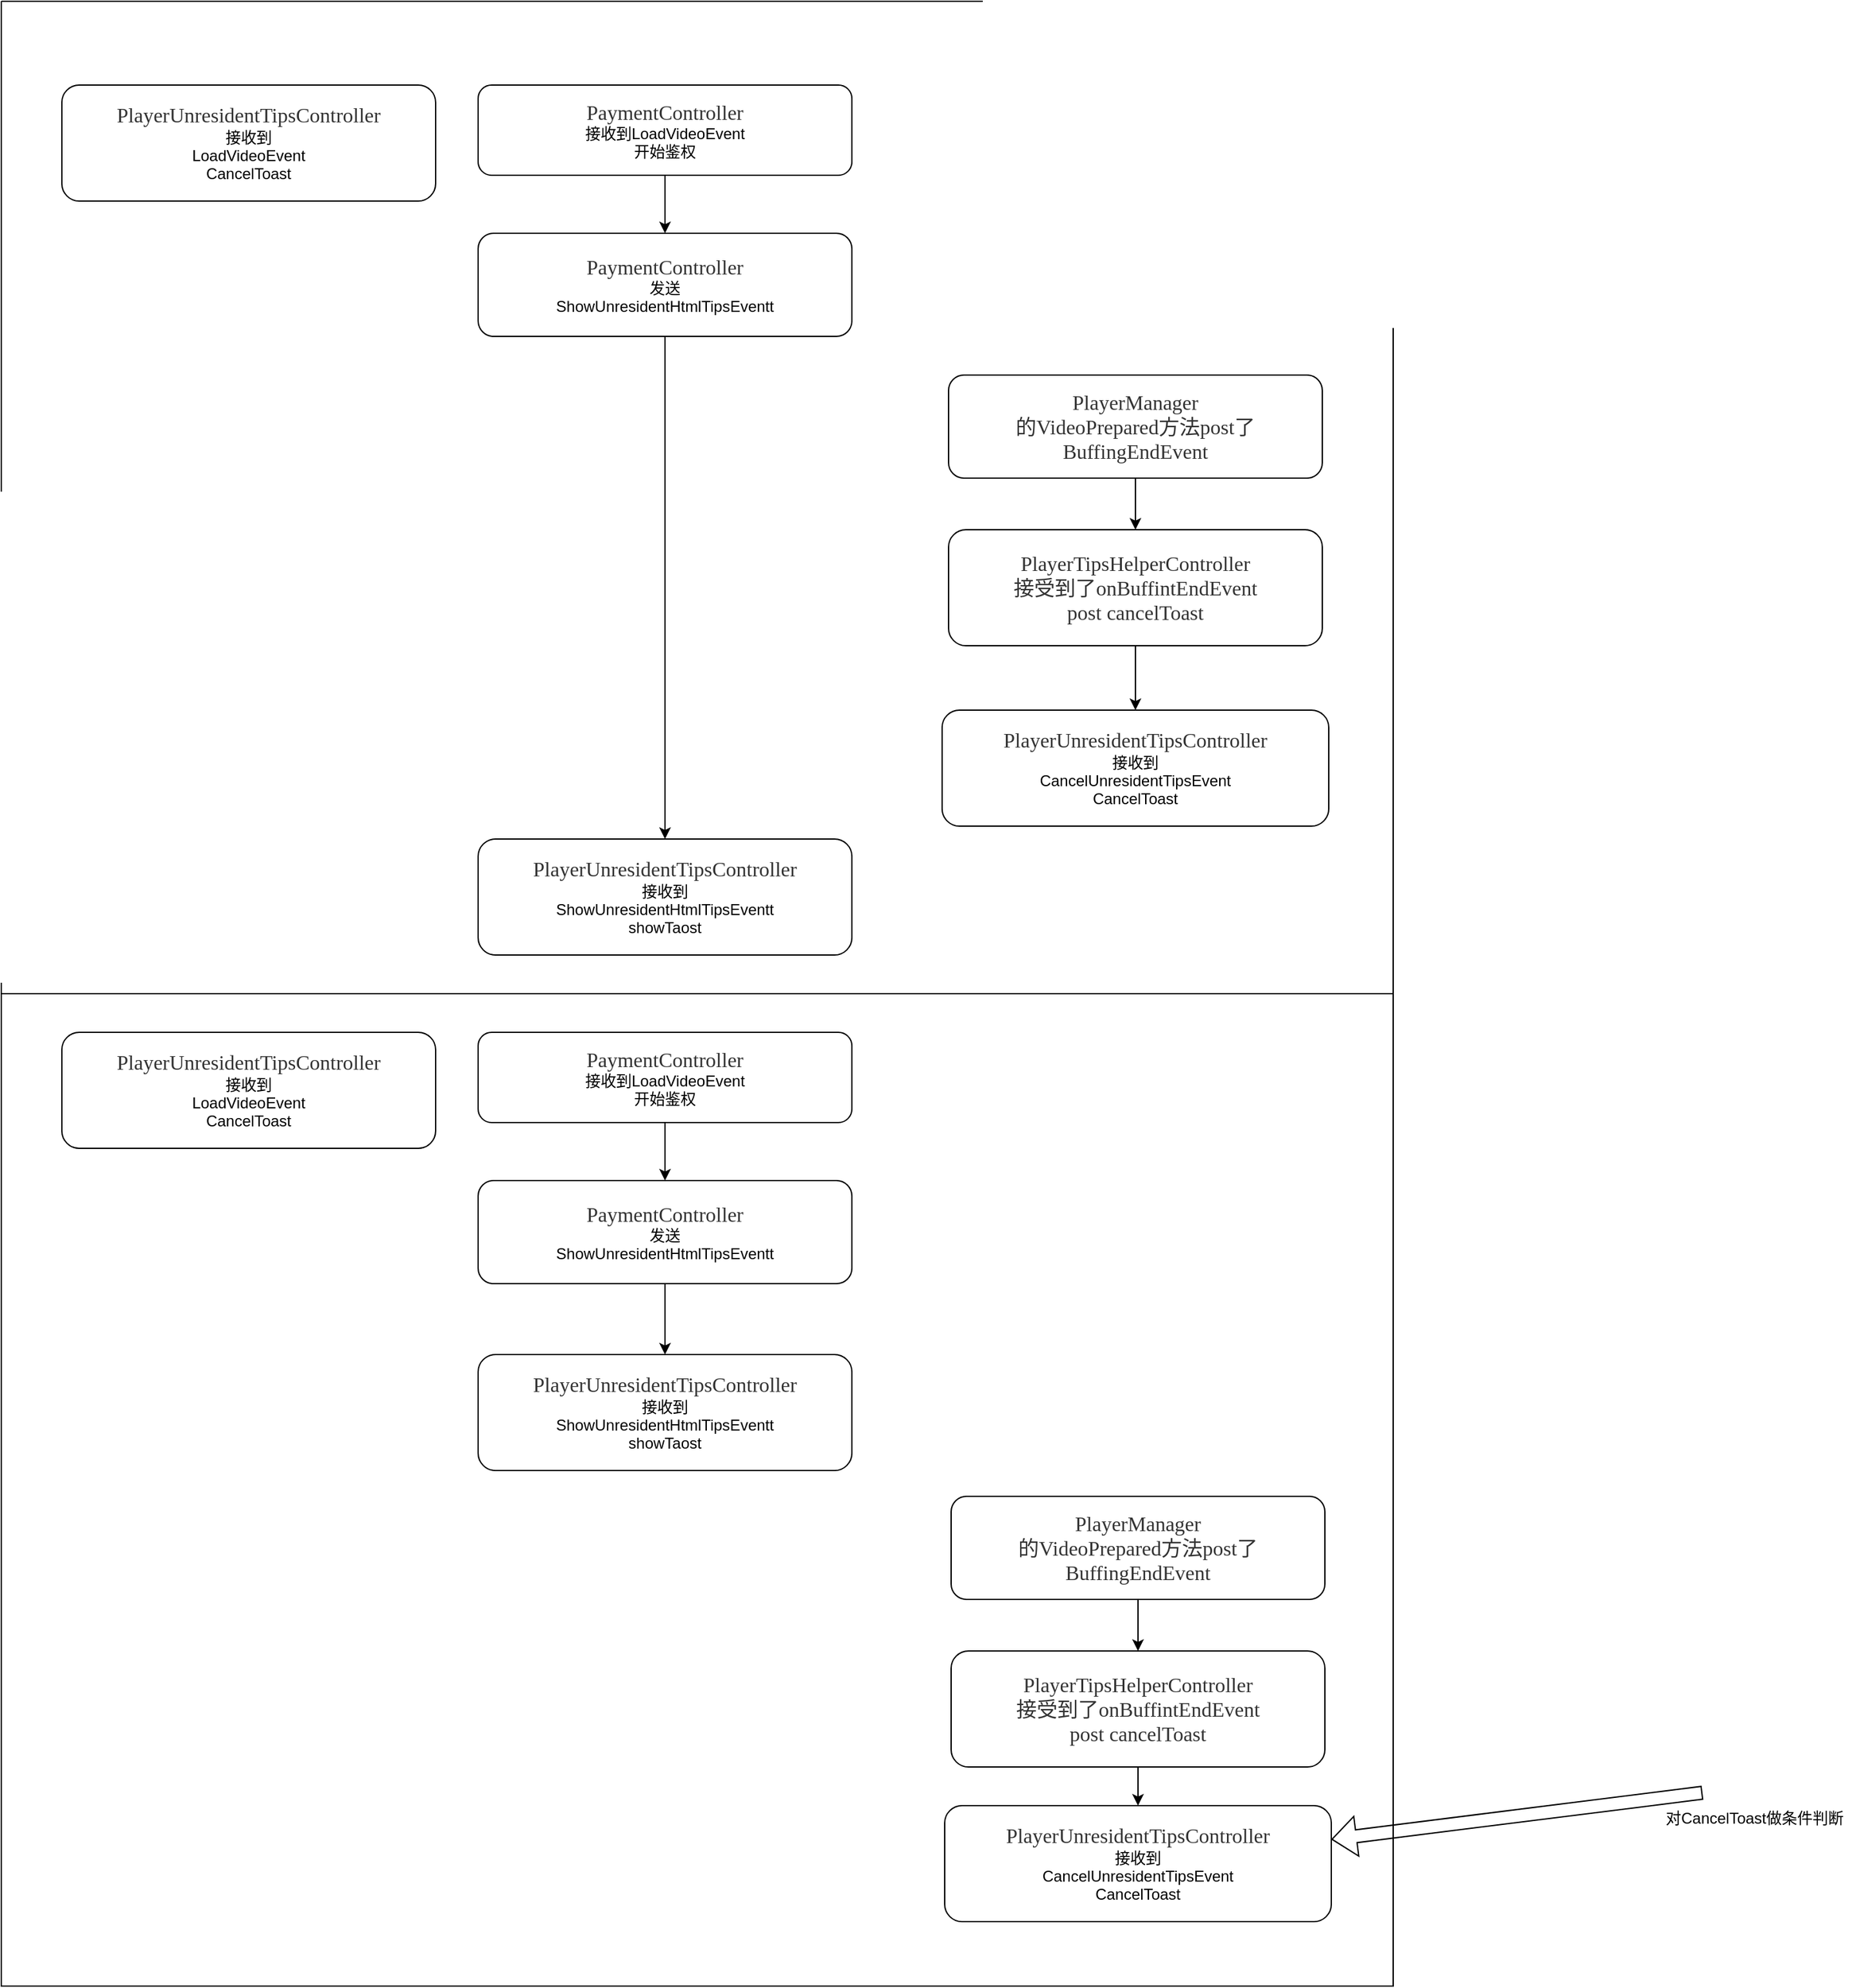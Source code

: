 <mxfile version="15.9.4" type="github">
  <diagram id="C5RBs43oDa-KdzZeNtuy" name="Page-1">
    <mxGraphModel dx="2864" dy="1024" grid="1" gridSize="10" guides="1" tooltips="1" connect="1" arrows="1" fold="1" page="1" pageScale="1" pageWidth="827" pageHeight="1169" math="0" shadow="0">
      <root>
        <mxCell id="WIyWlLk6GJQsqaUBKTNV-0" />
        <mxCell id="WIyWlLk6GJQsqaUBKTNV-1" parent="WIyWlLk6GJQsqaUBKTNV-0" />
        <mxCell id="oYDgnMxmBpCM6dXQPFL9-28" value="" style="swimlane;startSize=0;" vertex="1" parent="WIyWlLk6GJQsqaUBKTNV-1">
          <mxGeometry x="-460" y="930" width="1080" height="770" as="geometry" />
        </mxCell>
        <mxCell id="oYDgnMxmBpCM6dXQPFL9-30" value="" style="shape=flexArrow;endArrow=classic;html=1;rounded=0;" edge="1" parent="oYDgnMxmBpCM6dXQPFL9-28" target="oYDgnMxmBpCM6dXQPFL9-16">
          <mxGeometry width="50" height="50" relative="1" as="geometry">
            <mxPoint x="1320" y="620" as="sourcePoint" />
            <mxPoint x="440" y="600" as="targetPoint" />
          </mxGeometry>
        </mxCell>
        <mxCell id="oYDgnMxmBpCM6dXQPFL9-0" value="&lt;span style=&quot;font-size: 16px ; color: rgb(51 , 51 , 51) ; font-family: &amp;#34;lexend&amp;#34; , &amp;#34;sourcecodepro&amp;#34; , &amp;#34;notosanssc&amp;#34; ; text-align: left ; background-color: rgb(255 , 255 , 255)&quot;&gt;PlayerUnresidentTipsController&lt;br&gt;&lt;/span&gt;接收到&lt;br&gt;LoadVideoEvent&lt;br&gt;CancelToast" style="rounded=1;whiteSpace=wrap;html=1;" vertex="1" parent="WIyWlLk6GJQsqaUBKTNV-1">
          <mxGeometry x="-413" y="225" width="290" height="90" as="geometry" />
        </mxCell>
        <mxCell id="oYDgnMxmBpCM6dXQPFL9-1" value="&lt;span style=&quot;font-size: 16px ; color: rgb(51 , 51 , 51) ; font-family: &amp;#34;lexend&amp;#34; , &amp;#34;sourcecodepro&amp;#34; , &amp;#34;notosanssc&amp;#34; ; text-align: left ; background-color: rgb(255 , 255 , 255)&quot;&gt;PlayerUnresidentTipsController&lt;br&gt;&lt;/span&gt;接收到&lt;br&gt;CancelUnresidentTipsEvent&lt;br&gt;CancelToast" style="rounded=1;whiteSpace=wrap;html=1;" vertex="1" parent="WIyWlLk6GJQsqaUBKTNV-1">
          <mxGeometry x="270" y="710" width="300" height="90" as="geometry" />
        </mxCell>
        <mxCell id="oYDgnMxmBpCM6dXQPFL9-3" value="&lt;span style=&quot;font-size: 16px ; color: rgb(51 , 51 , 51) ; font-family: &amp;#34;lexend&amp;#34; , &amp;#34;sourcecodepro&amp;#34; , &amp;#34;notosanssc&amp;#34; ; text-align: left ; background-color: rgb(255 , 255 , 255)&quot;&gt;PlayerUnresidentTipsController&lt;br&gt;&lt;/span&gt;接收到&lt;br&gt;ShowUnresidentHtmlTipsEventt&lt;br&gt;showTaost" style="rounded=1;whiteSpace=wrap;html=1;" vertex="1" parent="WIyWlLk6GJQsqaUBKTNV-1">
          <mxGeometry x="-90" y="810" width="290" height="90" as="geometry" />
        </mxCell>
        <mxCell id="oYDgnMxmBpCM6dXQPFL9-8" style="edgeStyle=orthogonalEdgeStyle;rounded=0;orthogonalLoop=1;jettySize=auto;html=1;entryX=0.5;entryY=0;entryDx=0;entryDy=0;" edge="1" parent="WIyWlLk6GJQsqaUBKTNV-1" source="oYDgnMxmBpCM6dXQPFL9-5" target="oYDgnMxmBpCM6dXQPFL9-6">
          <mxGeometry relative="1" as="geometry" />
        </mxCell>
        <mxCell id="oYDgnMxmBpCM6dXQPFL9-5" value="&lt;div&gt;&lt;font color=&quot;#333333&quot; face=&quot;lexend, sourcecodepro, notosanssc&quot; size=&quot;3&quot;&gt;&lt;span style=&quot;background-color: rgb(255 , 255 , 255)&quot;&gt;PlayerManager&lt;/span&gt;&lt;/font&gt;&lt;/div&gt;&lt;div&gt;&lt;font color=&quot;#333333&quot; face=&quot;lexend, sourcecodepro, notosanssc&quot; size=&quot;3&quot;&gt;&lt;span style=&quot;background-color: rgb(255 , 255 , 255)&quot;&gt;的VideoPrepared方法post了BuffingEndEvent&lt;/span&gt;&lt;/font&gt;&lt;/div&gt;" style="rounded=1;whiteSpace=wrap;html=1;" vertex="1" parent="WIyWlLk6GJQsqaUBKTNV-1">
          <mxGeometry x="275" y="450" width="290" height="80" as="geometry" />
        </mxCell>
        <mxCell id="oYDgnMxmBpCM6dXQPFL9-7" style="rounded=0;orthogonalLoop=1;jettySize=auto;html=1;entryX=0.5;entryY=0;entryDx=0;entryDy=0;edgeStyle=orthogonalEdgeStyle;" edge="1" parent="WIyWlLk6GJQsqaUBKTNV-1" source="oYDgnMxmBpCM6dXQPFL9-6" target="oYDgnMxmBpCM6dXQPFL9-1">
          <mxGeometry relative="1" as="geometry" />
        </mxCell>
        <mxCell id="oYDgnMxmBpCM6dXQPFL9-6" value="&lt;span style=&quot;font-size: 16px ; color: rgb(51 , 51 , 51) ; font-family: &amp;#34;lexend&amp;#34; , &amp;#34;sourcecodepro&amp;#34; , &amp;#34;notosanssc&amp;#34; ; text-align: left ; background-color: rgb(255 , 255 , 255)&quot;&gt;PlayerTipsHelperController &lt;br&gt;接受到了onBuffintEndEvent &lt;br&gt;post cancelToast&lt;/span&gt;" style="rounded=1;whiteSpace=wrap;html=1;" vertex="1" parent="WIyWlLk6GJQsqaUBKTNV-1">
          <mxGeometry x="275" y="570" width="290" height="90" as="geometry" />
        </mxCell>
        <mxCell id="oYDgnMxmBpCM6dXQPFL9-14" style="edgeStyle=orthogonalEdgeStyle;rounded=0;orthogonalLoop=1;jettySize=auto;html=1;entryX=0.5;entryY=0;entryDx=0;entryDy=0;" edge="1" parent="WIyWlLk6GJQsqaUBKTNV-1" source="oYDgnMxmBpCM6dXQPFL9-9" target="oYDgnMxmBpCM6dXQPFL9-3">
          <mxGeometry relative="1" as="geometry" />
        </mxCell>
        <mxCell id="oYDgnMxmBpCM6dXQPFL9-9" value="&lt;span style=&quot;font-size: 16px ; color: rgb(51 , 51 , 51) ; font-family: &amp;#34;lexend&amp;#34; , &amp;#34;sourcecodepro&amp;#34; , &amp;#34;notosanssc&amp;#34; ; text-align: left ; background-color: rgb(255 , 255 , 255)&quot;&gt;PaymentController&lt;br&gt;&lt;/span&gt;发送&lt;br&gt;ShowUnresidentHtmlTipsEventt" style="rounded=1;whiteSpace=wrap;html=1;" vertex="1" parent="WIyWlLk6GJQsqaUBKTNV-1">
          <mxGeometry x="-90" y="340" width="290" height="80" as="geometry" />
        </mxCell>
        <mxCell id="oYDgnMxmBpCM6dXQPFL9-12" style="edgeStyle=orthogonalEdgeStyle;rounded=0;orthogonalLoop=1;jettySize=auto;html=1;" edge="1" parent="WIyWlLk6GJQsqaUBKTNV-1" source="oYDgnMxmBpCM6dXQPFL9-11" target="oYDgnMxmBpCM6dXQPFL9-9">
          <mxGeometry relative="1" as="geometry" />
        </mxCell>
        <mxCell id="oYDgnMxmBpCM6dXQPFL9-11" value="&lt;span style=&quot;font-size: 16px ; color: rgb(51 , 51 , 51) ; font-family: &amp;#34;lexend&amp;#34; , &amp;#34;sourcecodepro&amp;#34; , &amp;#34;notosanssc&amp;#34; ; text-align: left ; background-color: rgb(255 , 255 , 255)&quot;&gt;PaymentController&lt;br&gt;&lt;/span&gt;接收到LoadVideoEvent&lt;br&gt;开始鉴权" style="rounded=1;whiteSpace=wrap;html=1;" vertex="1" parent="WIyWlLk6GJQsqaUBKTNV-1">
          <mxGeometry x="-90" y="225" width="290" height="70" as="geometry" />
        </mxCell>
        <mxCell id="oYDgnMxmBpCM6dXQPFL9-15" value="&lt;span style=&quot;font-size: 16px ; color: rgb(51 , 51 , 51) ; font-family: &amp;#34;lexend&amp;#34; , &amp;#34;sourcecodepro&amp;#34; , &amp;#34;notosanssc&amp;#34; ; text-align: left ; background-color: rgb(255 , 255 , 255)&quot;&gt;PlayerUnresidentTipsController&lt;br&gt;&lt;/span&gt;接收到&lt;br&gt;LoadVideoEvent&lt;br&gt;CancelToast" style="rounded=1;whiteSpace=wrap;html=1;" vertex="1" parent="WIyWlLk6GJQsqaUBKTNV-1">
          <mxGeometry x="-413" y="960" width="290" height="90" as="geometry" />
        </mxCell>
        <mxCell id="oYDgnMxmBpCM6dXQPFL9-16" value="&lt;span style=&quot;font-size: 16px ; color: rgb(51 , 51 , 51) ; font-family: &amp;#34;lexend&amp;#34; , &amp;#34;sourcecodepro&amp;#34; , &amp;#34;notosanssc&amp;#34; ; text-align: left ; background-color: rgb(255 , 255 , 255)&quot;&gt;PlayerUnresidentTipsController&lt;br&gt;&lt;/span&gt;接收到&lt;br&gt;CancelUnresidentTipsEvent&lt;br&gt;CancelToast" style="rounded=1;whiteSpace=wrap;html=1;" vertex="1" parent="WIyWlLk6GJQsqaUBKTNV-1">
          <mxGeometry x="272" y="1560" width="300" height="90" as="geometry" />
        </mxCell>
        <mxCell id="oYDgnMxmBpCM6dXQPFL9-17" value="&lt;span style=&quot;font-size: 16px ; color: rgb(51 , 51 , 51) ; font-family: &amp;#34;lexend&amp;#34; , &amp;#34;sourcecodepro&amp;#34; , &amp;#34;notosanssc&amp;#34; ; text-align: left ; background-color: rgb(255 , 255 , 255)&quot;&gt;PlayerUnresidentTipsController&lt;br&gt;&lt;/span&gt;接收到&lt;br&gt;ShowUnresidentHtmlTipsEventt&lt;br&gt;showTaost" style="rounded=1;whiteSpace=wrap;html=1;" vertex="1" parent="WIyWlLk6GJQsqaUBKTNV-1">
          <mxGeometry x="-90" y="1210" width="290" height="90" as="geometry" />
        </mxCell>
        <mxCell id="oYDgnMxmBpCM6dXQPFL9-18" style="edgeStyle=orthogonalEdgeStyle;rounded=0;orthogonalLoop=1;jettySize=auto;html=1;entryX=0.5;entryY=0;entryDx=0;entryDy=0;" edge="1" source="oYDgnMxmBpCM6dXQPFL9-19" target="oYDgnMxmBpCM6dXQPFL9-21" parent="WIyWlLk6GJQsqaUBKTNV-1">
          <mxGeometry relative="1" as="geometry" />
        </mxCell>
        <mxCell id="oYDgnMxmBpCM6dXQPFL9-19" value="&lt;div&gt;&lt;font color=&quot;#333333&quot; face=&quot;lexend, sourcecodepro, notosanssc&quot; size=&quot;3&quot;&gt;&lt;span style=&quot;background-color: rgb(255 , 255 , 255)&quot;&gt;PlayerManager&lt;/span&gt;&lt;/font&gt;&lt;/div&gt;&lt;div&gt;&lt;font color=&quot;#333333&quot; face=&quot;lexend, sourcecodepro, notosanssc&quot; size=&quot;3&quot;&gt;&lt;span style=&quot;background-color: rgb(255 , 255 , 255)&quot;&gt;的VideoPrepared方法post了BuffingEndEvent&lt;/span&gt;&lt;/font&gt;&lt;/div&gt;" style="rounded=1;whiteSpace=wrap;html=1;" vertex="1" parent="WIyWlLk6GJQsqaUBKTNV-1">
          <mxGeometry x="277" y="1320" width="290" height="80" as="geometry" />
        </mxCell>
        <mxCell id="oYDgnMxmBpCM6dXQPFL9-20" style="rounded=0;orthogonalLoop=1;jettySize=auto;html=1;entryX=0.5;entryY=0;entryDx=0;entryDy=0;edgeStyle=orthogonalEdgeStyle;" edge="1" source="oYDgnMxmBpCM6dXQPFL9-21" target="oYDgnMxmBpCM6dXQPFL9-16" parent="WIyWlLk6GJQsqaUBKTNV-1">
          <mxGeometry relative="1" as="geometry" />
        </mxCell>
        <mxCell id="oYDgnMxmBpCM6dXQPFL9-21" value="&lt;span style=&quot;font-size: 16px ; color: rgb(51 , 51 , 51) ; font-family: &amp;#34;lexend&amp;#34; , &amp;#34;sourcecodepro&amp;#34; , &amp;#34;notosanssc&amp;#34; ; text-align: left ; background-color: rgb(255 , 255 , 255)&quot;&gt;PlayerTipsHelperController &lt;br&gt;接受到了onBuffintEndEvent &lt;br&gt;post cancelToast&lt;/span&gt;" style="rounded=1;whiteSpace=wrap;html=1;" vertex="1" parent="WIyWlLk6GJQsqaUBKTNV-1">
          <mxGeometry x="277" y="1440" width="290" height="90" as="geometry" />
        </mxCell>
        <mxCell id="oYDgnMxmBpCM6dXQPFL9-22" style="edgeStyle=orthogonalEdgeStyle;rounded=0;orthogonalLoop=1;jettySize=auto;html=1;entryX=0.5;entryY=0;entryDx=0;entryDy=0;" edge="1" source="oYDgnMxmBpCM6dXQPFL9-23" target="oYDgnMxmBpCM6dXQPFL9-17" parent="WIyWlLk6GJQsqaUBKTNV-1">
          <mxGeometry relative="1" as="geometry" />
        </mxCell>
        <mxCell id="oYDgnMxmBpCM6dXQPFL9-23" value="&lt;span style=&quot;font-size: 16px ; color: rgb(51 , 51 , 51) ; font-family: &amp;#34;lexend&amp;#34; , &amp;#34;sourcecodepro&amp;#34; , &amp;#34;notosanssc&amp;#34; ; text-align: left ; background-color: rgb(255 , 255 , 255)&quot;&gt;PaymentController&lt;br&gt;&lt;/span&gt;发送&lt;br&gt;ShowUnresidentHtmlTipsEventt" style="rounded=1;whiteSpace=wrap;html=1;" vertex="1" parent="WIyWlLk6GJQsqaUBKTNV-1">
          <mxGeometry x="-90" y="1075" width="290" height="80" as="geometry" />
        </mxCell>
        <mxCell id="oYDgnMxmBpCM6dXQPFL9-24" style="edgeStyle=orthogonalEdgeStyle;rounded=0;orthogonalLoop=1;jettySize=auto;html=1;" edge="1" source="oYDgnMxmBpCM6dXQPFL9-25" target="oYDgnMxmBpCM6dXQPFL9-23" parent="WIyWlLk6GJQsqaUBKTNV-1">
          <mxGeometry relative="1" as="geometry" />
        </mxCell>
        <mxCell id="oYDgnMxmBpCM6dXQPFL9-25" value="&lt;span style=&quot;font-size: 16px ; color: rgb(51 , 51 , 51) ; font-family: &amp;#34;lexend&amp;#34; , &amp;#34;sourcecodepro&amp;#34; , &amp;#34;notosanssc&amp;#34; ; text-align: left ; background-color: rgb(255 , 255 , 255)&quot;&gt;PaymentController&lt;br&gt;&lt;/span&gt;接收到LoadVideoEvent&lt;br&gt;开始鉴权" style="rounded=1;whiteSpace=wrap;html=1;" vertex="1" parent="WIyWlLk6GJQsqaUBKTNV-1">
          <mxGeometry x="-90" y="960" width="290" height="70" as="geometry" />
        </mxCell>
        <mxCell id="oYDgnMxmBpCM6dXQPFL9-27" value="" style="swimlane;startSize=0;" vertex="1" parent="WIyWlLk6GJQsqaUBKTNV-1">
          <mxGeometry x="-460" y="160" width="1080" height="770" as="geometry" />
        </mxCell>
        <mxCell id="oYDgnMxmBpCM6dXQPFL9-31" value="对CancelToast做条件判断" style="text;html=1;align=center;verticalAlign=middle;resizable=0;points=[];autosize=1;strokeColor=none;fillColor=none;" vertex="1" parent="WIyWlLk6GJQsqaUBKTNV-1">
          <mxGeometry x="825" y="1560" width="150" height="20" as="geometry" />
        </mxCell>
      </root>
    </mxGraphModel>
  </diagram>
</mxfile>
